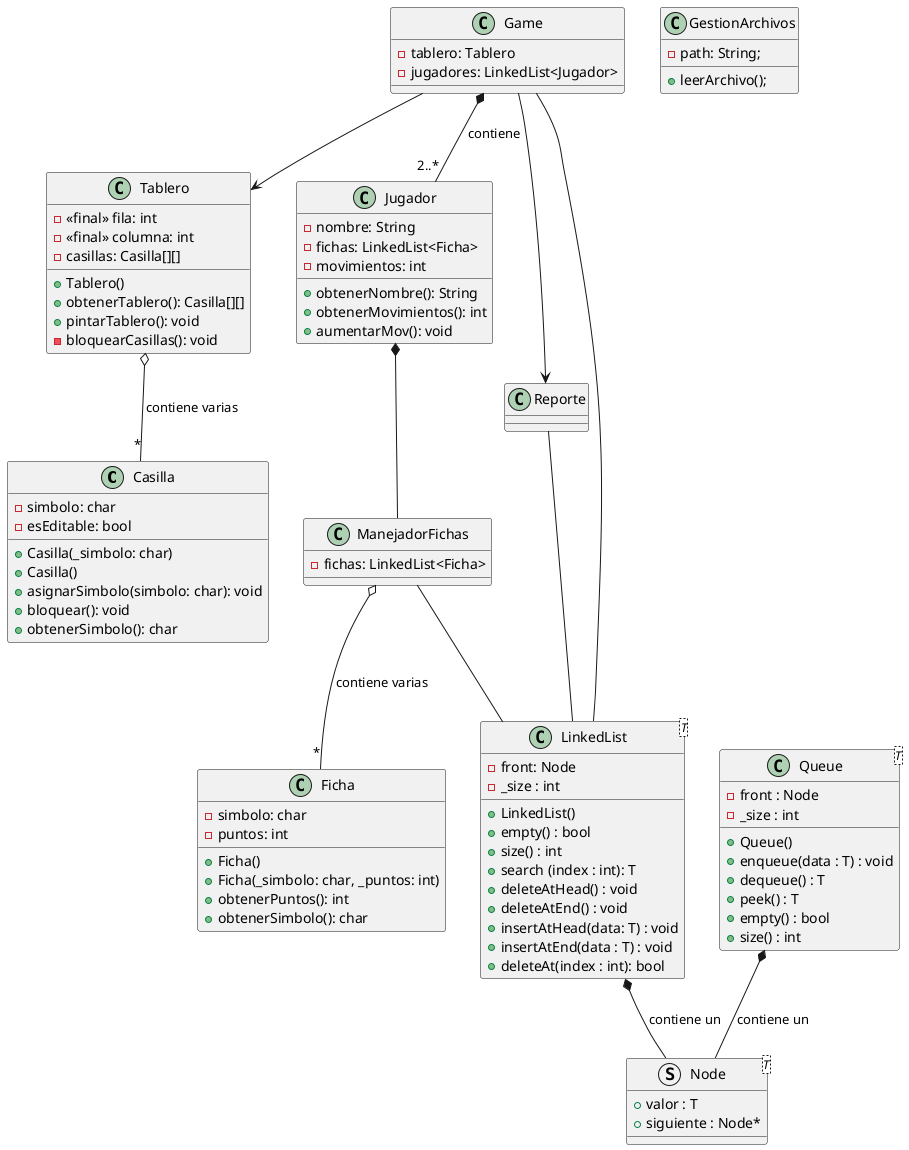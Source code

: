@startuml Clases

class Casilla {
    - simbolo: char
    - esEditable: bool

    + Casilla(_simbolo: char)
    + Casilla()
    + asignarSimbolo(simbolo: char): void
    + bloquear(): void
    + obtenerSimbolo(): char
}

class Tablero {
    - <<final>> fila: int
    - <<final>> columna: int
    - casillas: Casilla[][]

    + Tablero()
    + obtenerTablero(): Casilla[][]
    + pintarTablero(): void
    - bloquearCasillas(): void
}

class Game {
    - tablero: Tablero
    - jugadores: LinkedList<Jugador>
}

class Jugador {
    - nombre: String
    - fichas: LinkedList<Ficha>
    - movimientos: int
    + obtenerNombre(): String
    + obtenerMovimientos(): int
    + aumentarMov(): void
}

class ManejadorFichas {
    - fichas: LinkedList<Ficha>
}

class Ficha {
    - simbolo: char
    - puntos: int

    + Ficha()
    + Ficha(_simbolo: char, _puntos: int)
    + obtenerPuntos(): int
    + obtenerSimbolo(): char
}

class Reporte {


}

struct Node<T> {
    + valor : T
    + siguiente : Node*
}

class LinkedList<T> {
    - front: Node
    - _size : int

    + LinkedList()
    + empty() : bool
    + size() : int
    + search (index : int): T
    + deleteAtHead() : void
    + deleteAtEnd() : void
    + insertAtHead(data: T) : void
    + insertAtEnd(data : T) : void
    + deleteAt(index : int): bool
}


class Queue<T> {
    - front : Node
    - _size : int

    + Queue()
    + enqueue(data : T) : void
    + dequeue() : T
    + peek() : T
    + empty() : bool
    + size() : int
}

class GestionArchivos {
    - path: String;

    + leerArchivo();
}

ManejadorFichas o-- "*" Ficha : contiene varias
Game *-- "2..*" Jugador : contiene
Tablero o-- "*" Casilla: contiene varias
Game --> Tablero
Jugador *-- ManejadorFichas
Game --> Reporte
Game -- LinkedList
ManejadorFichas -- LinkedList
Reporte -- LinkedList
LinkedList *-- Node : contiene un
Queue *-- Node : contiene un

@enduml
